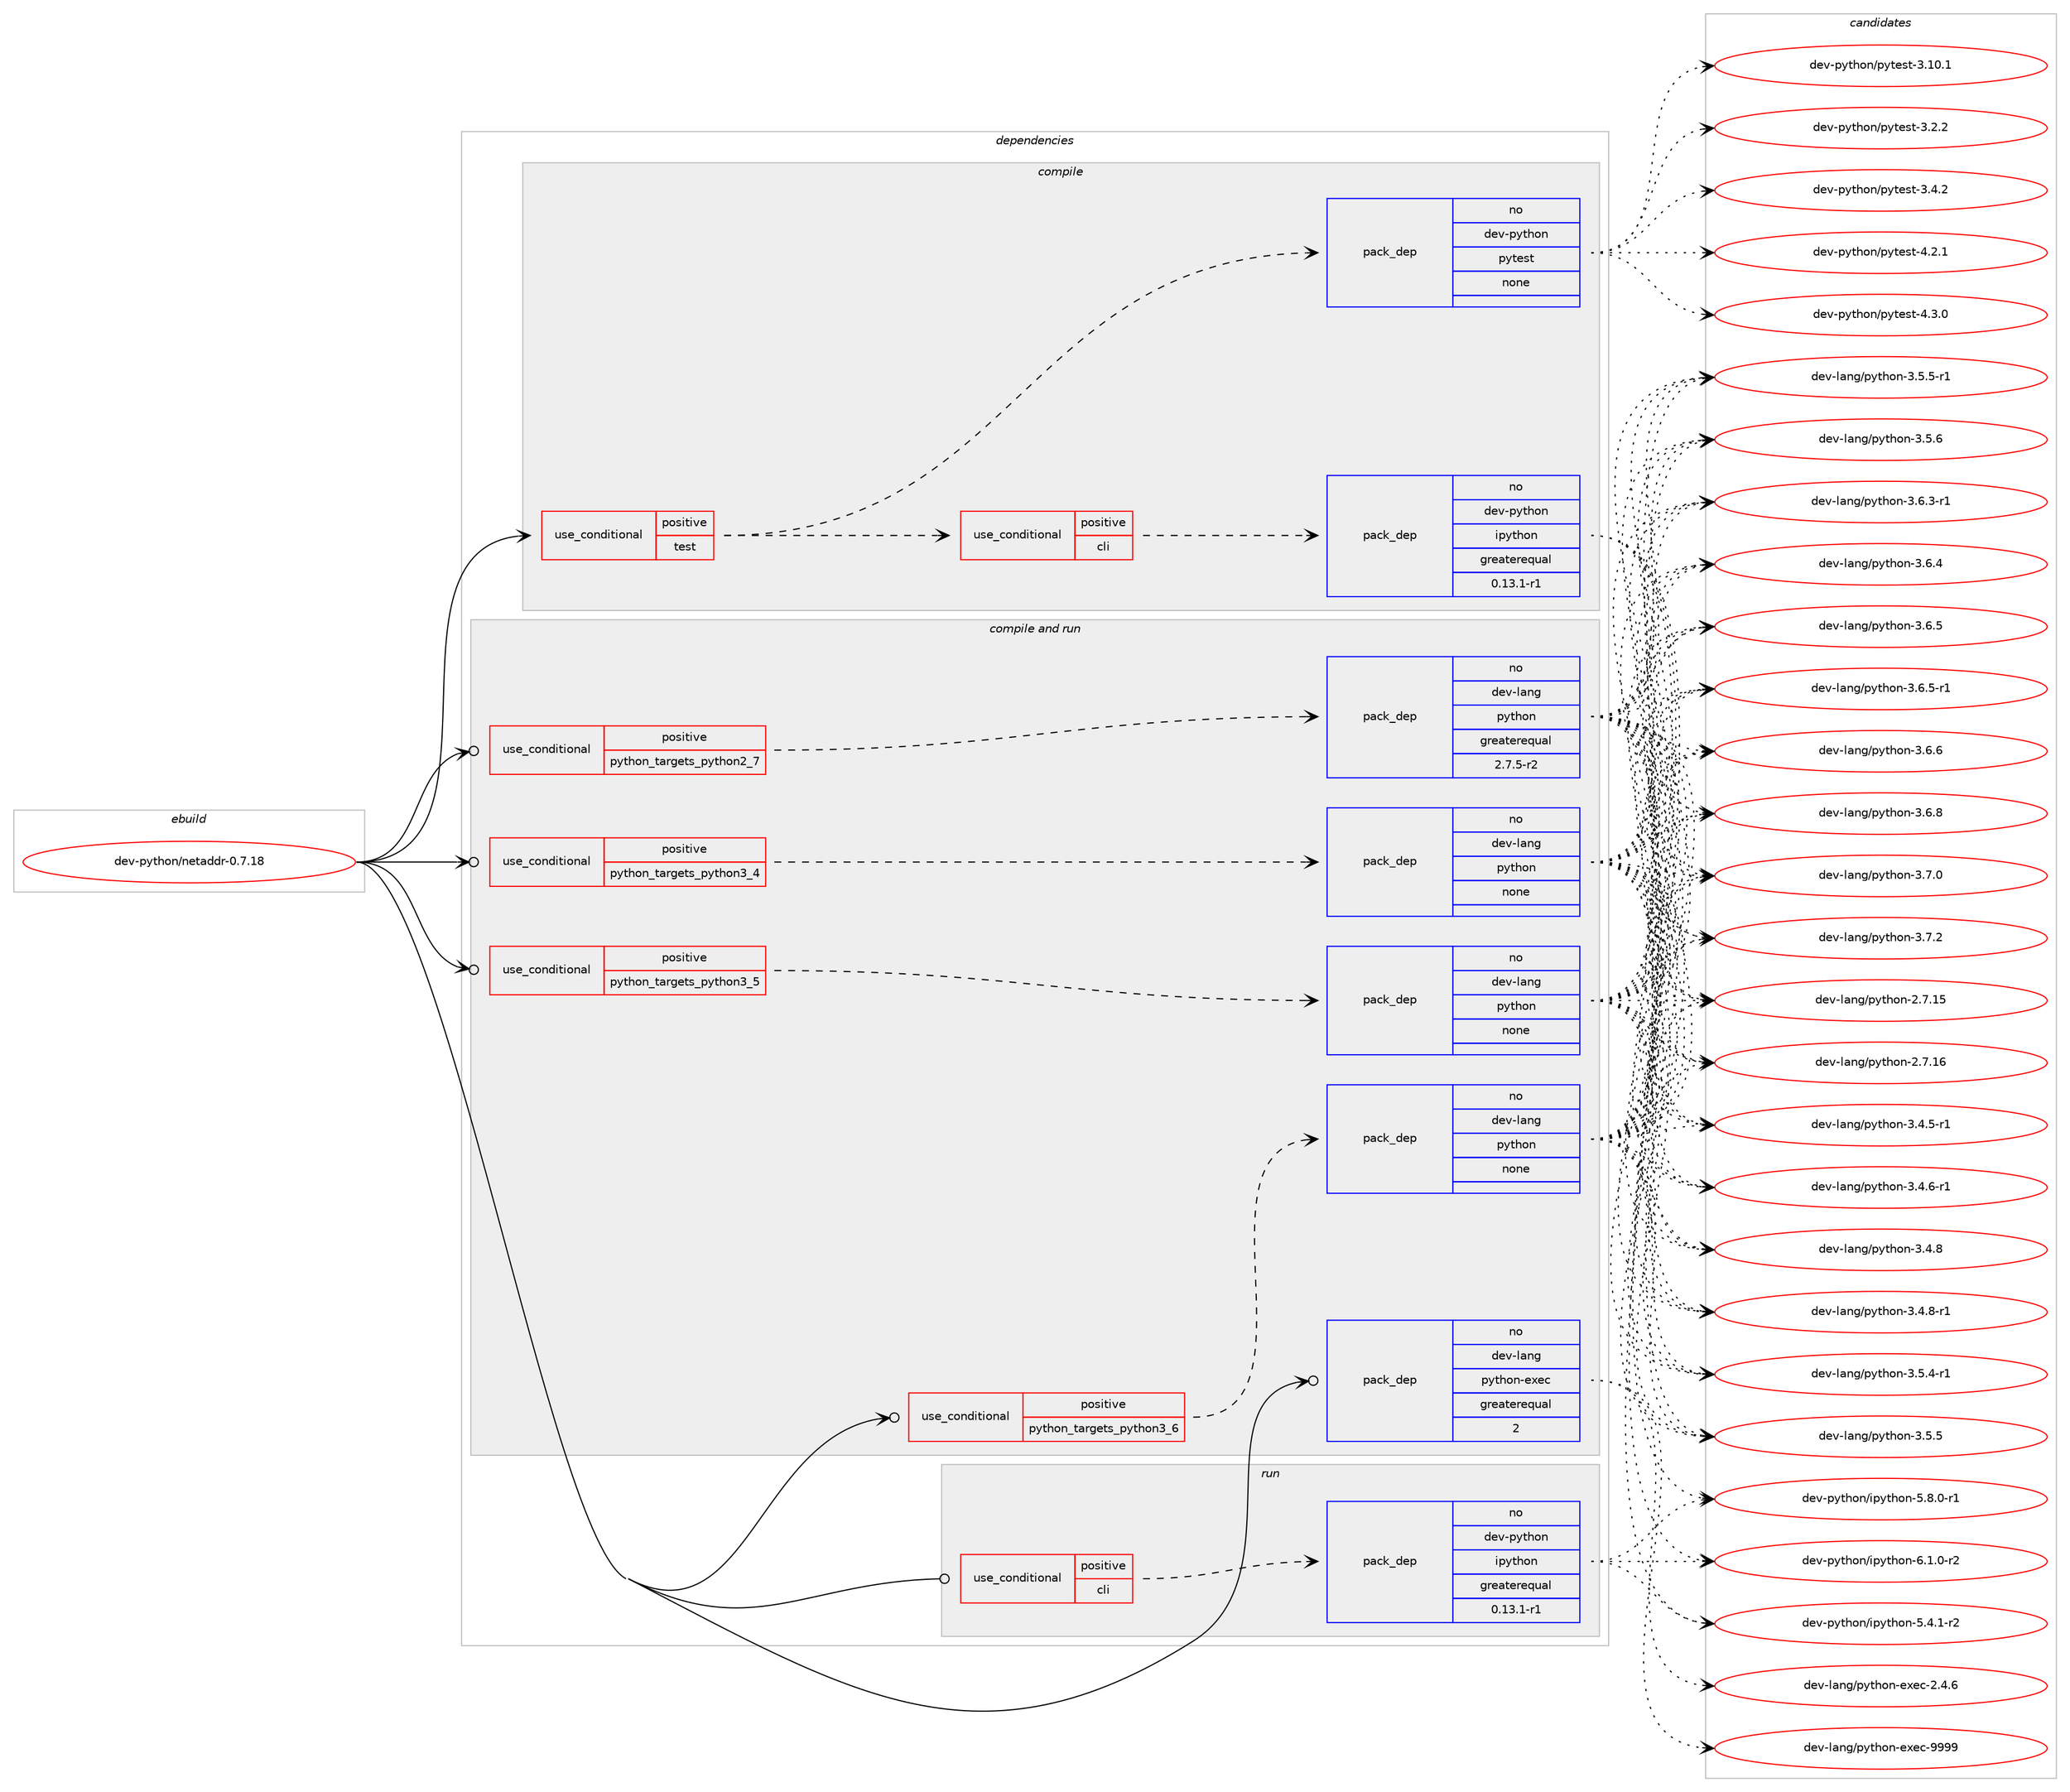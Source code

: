 digraph prolog {

# *************
# Graph options
# *************

newrank=true;
concentrate=true;
compound=true;
graph [rankdir=LR,fontname=Helvetica,fontsize=10,ranksep=1.5];#, ranksep=2.5, nodesep=0.2];
edge  [arrowhead=vee];
node  [fontname=Helvetica,fontsize=10];

# **********
# The ebuild
# **********

subgraph cluster_leftcol {
color=gray;
rank=same;
label=<<i>ebuild</i>>;
id [label="dev-python/netaddr-0.7.18", color=red, width=4, href="../dev-python/netaddr-0.7.18.svg"];
}

# ****************
# The dependencies
# ****************

subgraph cluster_midcol {
color=gray;
label=<<i>dependencies</i>>;
subgraph cluster_compile {
fillcolor="#eeeeee";
style=filled;
label=<<i>compile</i>>;
subgraph cond378019 {
dependency1420430 [label=<<TABLE BORDER="0" CELLBORDER="1" CELLSPACING="0" CELLPADDING="4"><TR><TD ROWSPAN="3" CELLPADDING="10">use_conditional</TD></TR><TR><TD>positive</TD></TR><TR><TD>test</TD></TR></TABLE>>, shape=none, color=red];
subgraph pack1019137 {
dependency1420431 [label=<<TABLE BORDER="0" CELLBORDER="1" CELLSPACING="0" CELLPADDING="4" WIDTH="220"><TR><TD ROWSPAN="6" CELLPADDING="30">pack_dep</TD></TR><TR><TD WIDTH="110">no</TD></TR><TR><TD>dev-python</TD></TR><TR><TD>pytest</TD></TR><TR><TD>none</TD></TR><TR><TD></TD></TR></TABLE>>, shape=none, color=blue];
}
dependency1420430:e -> dependency1420431:w [weight=20,style="dashed",arrowhead="vee"];
subgraph cond378020 {
dependency1420432 [label=<<TABLE BORDER="0" CELLBORDER="1" CELLSPACING="0" CELLPADDING="4"><TR><TD ROWSPAN="3" CELLPADDING="10">use_conditional</TD></TR><TR><TD>positive</TD></TR><TR><TD>cli</TD></TR></TABLE>>, shape=none, color=red];
subgraph pack1019138 {
dependency1420433 [label=<<TABLE BORDER="0" CELLBORDER="1" CELLSPACING="0" CELLPADDING="4" WIDTH="220"><TR><TD ROWSPAN="6" CELLPADDING="30">pack_dep</TD></TR><TR><TD WIDTH="110">no</TD></TR><TR><TD>dev-python</TD></TR><TR><TD>ipython</TD></TR><TR><TD>greaterequal</TD></TR><TR><TD>0.13.1-r1</TD></TR></TABLE>>, shape=none, color=blue];
}
dependency1420432:e -> dependency1420433:w [weight=20,style="dashed",arrowhead="vee"];
}
dependency1420430:e -> dependency1420432:w [weight=20,style="dashed",arrowhead="vee"];
}
id:e -> dependency1420430:w [weight=20,style="solid",arrowhead="vee"];
}
subgraph cluster_compileandrun {
fillcolor="#eeeeee";
style=filled;
label=<<i>compile and run</i>>;
subgraph cond378021 {
dependency1420434 [label=<<TABLE BORDER="0" CELLBORDER="1" CELLSPACING="0" CELLPADDING="4"><TR><TD ROWSPAN="3" CELLPADDING="10">use_conditional</TD></TR><TR><TD>positive</TD></TR><TR><TD>python_targets_python2_7</TD></TR></TABLE>>, shape=none, color=red];
subgraph pack1019139 {
dependency1420435 [label=<<TABLE BORDER="0" CELLBORDER="1" CELLSPACING="0" CELLPADDING="4" WIDTH="220"><TR><TD ROWSPAN="6" CELLPADDING="30">pack_dep</TD></TR><TR><TD WIDTH="110">no</TD></TR><TR><TD>dev-lang</TD></TR><TR><TD>python</TD></TR><TR><TD>greaterequal</TD></TR><TR><TD>2.7.5-r2</TD></TR></TABLE>>, shape=none, color=blue];
}
dependency1420434:e -> dependency1420435:w [weight=20,style="dashed",arrowhead="vee"];
}
id:e -> dependency1420434:w [weight=20,style="solid",arrowhead="odotvee"];
subgraph cond378022 {
dependency1420436 [label=<<TABLE BORDER="0" CELLBORDER="1" CELLSPACING="0" CELLPADDING="4"><TR><TD ROWSPAN="3" CELLPADDING="10">use_conditional</TD></TR><TR><TD>positive</TD></TR><TR><TD>python_targets_python3_4</TD></TR></TABLE>>, shape=none, color=red];
subgraph pack1019140 {
dependency1420437 [label=<<TABLE BORDER="0" CELLBORDER="1" CELLSPACING="0" CELLPADDING="4" WIDTH="220"><TR><TD ROWSPAN="6" CELLPADDING="30">pack_dep</TD></TR><TR><TD WIDTH="110">no</TD></TR><TR><TD>dev-lang</TD></TR><TR><TD>python</TD></TR><TR><TD>none</TD></TR><TR><TD></TD></TR></TABLE>>, shape=none, color=blue];
}
dependency1420436:e -> dependency1420437:w [weight=20,style="dashed",arrowhead="vee"];
}
id:e -> dependency1420436:w [weight=20,style="solid",arrowhead="odotvee"];
subgraph cond378023 {
dependency1420438 [label=<<TABLE BORDER="0" CELLBORDER="1" CELLSPACING="0" CELLPADDING="4"><TR><TD ROWSPAN="3" CELLPADDING="10">use_conditional</TD></TR><TR><TD>positive</TD></TR><TR><TD>python_targets_python3_5</TD></TR></TABLE>>, shape=none, color=red];
subgraph pack1019141 {
dependency1420439 [label=<<TABLE BORDER="0" CELLBORDER="1" CELLSPACING="0" CELLPADDING="4" WIDTH="220"><TR><TD ROWSPAN="6" CELLPADDING="30">pack_dep</TD></TR><TR><TD WIDTH="110">no</TD></TR><TR><TD>dev-lang</TD></TR><TR><TD>python</TD></TR><TR><TD>none</TD></TR><TR><TD></TD></TR></TABLE>>, shape=none, color=blue];
}
dependency1420438:e -> dependency1420439:w [weight=20,style="dashed",arrowhead="vee"];
}
id:e -> dependency1420438:w [weight=20,style="solid",arrowhead="odotvee"];
subgraph cond378024 {
dependency1420440 [label=<<TABLE BORDER="0" CELLBORDER="1" CELLSPACING="0" CELLPADDING="4"><TR><TD ROWSPAN="3" CELLPADDING="10">use_conditional</TD></TR><TR><TD>positive</TD></TR><TR><TD>python_targets_python3_6</TD></TR></TABLE>>, shape=none, color=red];
subgraph pack1019142 {
dependency1420441 [label=<<TABLE BORDER="0" CELLBORDER="1" CELLSPACING="0" CELLPADDING="4" WIDTH="220"><TR><TD ROWSPAN="6" CELLPADDING="30">pack_dep</TD></TR><TR><TD WIDTH="110">no</TD></TR><TR><TD>dev-lang</TD></TR><TR><TD>python</TD></TR><TR><TD>none</TD></TR><TR><TD></TD></TR></TABLE>>, shape=none, color=blue];
}
dependency1420440:e -> dependency1420441:w [weight=20,style="dashed",arrowhead="vee"];
}
id:e -> dependency1420440:w [weight=20,style="solid",arrowhead="odotvee"];
subgraph pack1019143 {
dependency1420442 [label=<<TABLE BORDER="0" CELLBORDER="1" CELLSPACING="0" CELLPADDING="4" WIDTH="220"><TR><TD ROWSPAN="6" CELLPADDING="30">pack_dep</TD></TR><TR><TD WIDTH="110">no</TD></TR><TR><TD>dev-lang</TD></TR><TR><TD>python-exec</TD></TR><TR><TD>greaterequal</TD></TR><TR><TD>2</TD></TR></TABLE>>, shape=none, color=blue];
}
id:e -> dependency1420442:w [weight=20,style="solid",arrowhead="odotvee"];
}
subgraph cluster_run {
fillcolor="#eeeeee";
style=filled;
label=<<i>run</i>>;
subgraph cond378025 {
dependency1420443 [label=<<TABLE BORDER="0" CELLBORDER="1" CELLSPACING="0" CELLPADDING="4"><TR><TD ROWSPAN="3" CELLPADDING="10">use_conditional</TD></TR><TR><TD>positive</TD></TR><TR><TD>cli</TD></TR></TABLE>>, shape=none, color=red];
subgraph pack1019144 {
dependency1420444 [label=<<TABLE BORDER="0" CELLBORDER="1" CELLSPACING="0" CELLPADDING="4" WIDTH="220"><TR><TD ROWSPAN="6" CELLPADDING="30">pack_dep</TD></TR><TR><TD WIDTH="110">no</TD></TR><TR><TD>dev-python</TD></TR><TR><TD>ipython</TD></TR><TR><TD>greaterequal</TD></TR><TR><TD>0.13.1-r1</TD></TR></TABLE>>, shape=none, color=blue];
}
dependency1420443:e -> dependency1420444:w [weight=20,style="dashed",arrowhead="vee"];
}
id:e -> dependency1420443:w [weight=20,style="solid",arrowhead="odot"];
}
}

# **************
# The candidates
# **************

subgraph cluster_choices {
rank=same;
color=gray;
label=<<i>candidates</i>>;

subgraph choice1019137 {
color=black;
nodesep=1;
choice100101118451121211161041111104711212111610111511645514649484649 [label="dev-python/pytest-3.10.1", color=red, width=4,href="../dev-python/pytest-3.10.1.svg"];
choice1001011184511212111610411111047112121116101115116455146504650 [label="dev-python/pytest-3.2.2", color=red, width=4,href="../dev-python/pytest-3.2.2.svg"];
choice1001011184511212111610411111047112121116101115116455146524650 [label="dev-python/pytest-3.4.2", color=red, width=4,href="../dev-python/pytest-3.4.2.svg"];
choice1001011184511212111610411111047112121116101115116455246504649 [label="dev-python/pytest-4.2.1", color=red, width=4,href="../dev-python/pytest-4.2.1.svg"];
choice1001011184511212111610411111047112121116101115116455246514648 [label="dev-python/pytest-4.3.0", color=red, width=4,href="../dev-python/pytest-4.3.0.svg"];
dependency1420431:e -> choice100101118451121211161041111104711212111610111511645514649484649:w [style=dotted,weight="100"];
dependency1420431:e -> choice1001011184511212111610411111047112121116101115116455146504650:w [style=dotted,weight="100"];
dependency1420431:e -> choice1001011184511212111610411111047112121116101115116455146524650:w [style=dotted,weight="100"];
dependency1420431:e -> choice1001011184511212111610411111047112121116101115116455246504649:w [style=dotted,weight="100"];
dependency1420431:e -> choice1001011184511212111610411111047112121116101115116455246514648:w [style=dotted,weight="100"];
}
subgraph choice1019138 {
color=black;
nodesep=1;
choice10010111845112121116104111110471051121211161041111104553465246494511450 [label="dev-python/ipython-5.4.1-r2", color=red, width=4,href="../dev-python/ipython-5.4.1-r2.svg"];
choice10010111845112121116104111110471051121211161041111104553465646484511449 [label="dev-python/ipython-5.8.0-r1", color=red, width=4,href="../dev-python/ipython-5.8.0-r1.svg"];
choice10010111845112121116104111110471051121211161041111104554464946484511450 [label="dev-python/ipython-6.1.0-r2", color=red, width=4,href="../dev-python/ipython-6.1.0-r2.svg"];
dependency1420433:e -> choice10010111845112121116104111110471051121211161041111104553465246494511450:w [style=dotted,weight="100"];
dependency1420433:e -> choice10010111845112121116104111110471051121211161041111104553465646484511449:w [style=dotted,weight="100"];
dependency1420433:e -> choice10010111845112121116104111110471051121211161041111104554464946484511450:w [style=dotted,weight="100"];
}
subgraph choice1019139 {
color=black;
nodesep=1;
choice10010111845108971101034711212111610411111045504655464953 [label="dev-lang/python-2.7.15", color=red, width=4,href="../dev-lang/python-2.7.15.svg"];
choice10010111845108971101034711212111610411111045504655464954 [label="dev-lang/python-2.7.16", color=red, width=4,href="../dev-lang/python-2.7.16.svg"];
choice1001011184510897110103471121211161041111104551465246534511449 [label="dev-lang/python-3.4.5-r1", color=red, width=4,href="../dev-lang/python-3.4.5-r1.svg"];
choice1001011184510897110103471121211161041111104551465246544511449 [label="dev-lang/python-3.4.6-r1", color=red, width=4,href="../dev-lang/python-3.4.6-r1.svg"];
choice100101118451089711010347112121116104111110455146524656 [label="dev-lang/python-3.4.8", color=red, width=4,href="../dev-lang/python-3.4.8.svg"];
choice1001011184510897110103471121211161041111104551465246564511449 [label="dev-lang/python-3.4.8-r1", color=red, width=4,href="../dev-lang/python-3.4.8-r1.svg"];
choice1001011184510897110103471121211161041111104551465346524511449 [label="dev-lang/python-3.5.4-r1", color=red, width=4,href="../dev-lang/python-3.5.4-r1.svg"];
choice100101118451089711010347112121116104111110455146534653 [label="dev-lang/python-3.5.5", color=red, width=4,href="../dev-lang/python-3.5.5.svg"];
choice1001011184510897110103471121211161041111104551465346534511449 [label="dev-lang/python-3.5.5-r1", color=red, width=4,href="../dev-lang/python-3.5.5-r1.svg"];
choice100101118451089711010347112121116104111110455146534654 [label="dev-lang/python-3.5.6", color=red, width=4,href="../dev-lang/python-3.5.6.svg"];
choice1001011184510897110103471121211161041111104551465446514511449 [label="dev-lang/python-3.6.3-r1", color=red, width=4,href="../dev-lang/python-3.6.3-r1.svg"];
choice100101118451089711010347112121116104111110455146544652 [label="dev-lang/python-3.6.4", color=red, width=4,href="../dev-lang/python-3.6.4.svg"];
choice100101118451089711010347112121116104111110455146544653 [label="dev-lang/python-3.6.5", color=red, width=4,href="../dev-lang/python-3.6.5.svg"];
choice1001011184510897110103471121211161041111104551465446534511449 [label="dev-lang/python-3.6.5-r1", color=red, width=4,href="../dev-lang/python-3.6.5-r1.svg"];
choice100101118451089711010347112121116104111110455146544654 [label="dev-lang/python-3.6.6", color=red, width=4,href="../dev-lang/python-3.6.6.svg"];
choice100101118451089711010347112121116104111110455146544656 [label="dev-lang/python-3.6.8", color=red, width=4,href="../dev-lang/python-3.6.8.svg"];
choice100101118451089711010347112121116104111110455146554648 [label="dev-lang/python-3.7.0", color=red, width=4,href="../dev-lang/python-3.7.0.svg"];
choice100101118451089711010347112121116104111110455146554650 [label="dev-lang/python-3.7.2", color=red, width=4,href="../dev-lang/python-3.7.2.svg"];
dependency1420435:e -> choice10010111845108971101034711212111610411111045504655464953:w [style=dotted,weight="100"];
dependency1420435:e -> choice10010111845108971101034711212111610411111045504655464954:w [style=dotted,weight="100"];
dependency1420435:e -> choice1001011184510897110103471121211161041111104551465246534511449:w [style=dotted,weight="100"];
dependency1420435:e -> choice1001011184510897110103471121211161041111104551465246544511449:w [style=dotted,weight="100"];
dependency1420435:e -> choice100101118451089711010347112121116104111110455146524656:w [style=dotted,weight="100"];
dependency1420435:e -> choice1001011184510897110103471121211161041111104551465246564511449:w [style=dotted,weight="100"];
dependency1420435:e -> choice1001011184510897110103471121211161041111104551465346524511449:w [style=dotted,weight="100"];
dependency1420435:e -> choice100101118451089711010347112121116104111110455146534653:w [style=dotted,weight="100"];
dependency1420435:e -> choice1001011184510897110103471121211161041111104551465346534511449:w [style=dotted,weight="100"];
dependency1420435:e -> choice100101118451089711010347112121116104111110455146534654:w [style=dotted,weight="100"];
dependency1420435:e -> choice1001011184510897110103471121211161041111104551465446514511449:w [style=dotted,weight="100"];
dependency1420435:e -> choice100101118451089711010347112121116104111110455146544652:w [style=dotted,weight="100"];
dependency1420435:e -> choice100101118451089711010347112121116104111110455146544653:w [style=dotted,weight="100"];
dependency1420435:e -> choice1001011184510897110103471121211161041111104551465446534511449:w [style=dotted,weight="100"];
dependency1420435:e -> choice100101118451089711010347112121116104111110455146544654:w [style=dotted,weight="100"];
dependency1420435:e -> choice100101118451089711010347112121116104111110455146544656:w [style=dotted,weight="100"];
dependency1420435:e -> choice100101118451089711010347112121116104111110455146554648:w [style=dotted,weight="100"];
dependency1420435:e -> choice100101118451089711010347112121116104111110455146554650:w [style=dotted,weight="100"];
}
subgraph choice1019140 {
color=black;
nodesep=1;
choice10010111845108971101034711212111610411111045504655464953 [label="dev-lang/python-2.7.15", color=red, width=4,href="../dev-lang/python-2.7.15.svg"];
choice10010111845108971101034711212111610411111045504655464954 [label="dev-lang/python-2.7.16", color=red, width=4,href="../dev-lang/python-2.7.16.svg"];
choice1001011184510897110103471121211161041111104551465246534511449 [label="dev-lang/python-3.4.5-r1", color=red, width=4,href="../dev-lang/python-3.4.5-r1.svg"];
choice1001011184510897110103471121211161041111104551465246544511449 [label="dev-lang/python-3.4.6-r1", color=red, width=4,href="../dev-lang/python-3.4.6-r1.svg"];
choice100101118451089711010347112121116104111110455146524656 [label="dev-lang/python-3.4.8", color=red, width=4,href="../dev-lang/python-3.4.8.svg"];
choice1001011184510897110103471121211161041111104551465246564511449 [label="dev-lang/python-3.4.8-r1", color=red, width=4,href="../dev-lang/python-3.4.8-r1.svg"];
choice1001011184510897110103471121211161041111104551465346524511449 [label="dev-lang/python-3.5.4-r1", color=red, width=4,href="../dev-lang/python-3.5.4-r1.svg"];
choice100101118451089711010347112121116104111110455146534653 [label="dev-lang/python-3.5.5", color=red, width=4,href="../dev-lang/python-3.5.5.svg"];
choice1001011184510897110103471121211161041111104551465346534511449 [label="dev-lang/python-3.5.5-r1", color=red, width=4,href="../dev-lang/python-3.5.5-r1.svg"];
choice100101118451089711010347112121116104111110455146534654 [label="dev-lang/python-3.5.6", color=red, width=4,href="../dev-lang/python-3.5.6.svg"];
choice1001011184510897110103471121211161041111104551465446514511449 [label="dev-lang/python-3.6.3-r1", color=red, width=4,href="../dev-lang/python-3.6.3-r1.svg"];
choice100101118451089711010347112121116104111110455146544652 [label="dev-lang/python-3.6.4", color=red, width=4,href="../dev-lang/python-3.6.4.svg"];
choice100101118451089711010347112121116104111110455146544653 [label="dev-lang/python-3.6.5", color=red, width=4,href="../dev-lang/python-3.6.5.svg"];
choice1001011184510897110103471121211161041111104551465446534511449 [label="dev-lang/python-3.6.5-r1", color=red, width=4,href="../dev-lang/python-3.6.5-r1.svg"];
choice100101118451089711010347112121116104111110455146544654 [label="dev-lang/python-3.6.6", color=red, width=4,href="../dev-lang/python-3.6.6.svg"];
choice100101118451089711010347112121116104111110455146544656 [label="dev-lang/python-3.6.8", color=red, width=4,href="../dev-lang/python-3.6.8.svg"];
choice100101118451089711010347112121116104111110455146554648 [label="dev-lang/python-3.7.0", color=red, width=4,href="../dev-lang/python-3.7.0.svg"];
choice100101118451089711010347112121116104111110455146554650 [label="dev-lang/python-3.7.2", color=red, width=4,href="../dev-lang/python-3.7.2.svg"];
dependency1420437:e -> choice10010111845108971101034711212111610411111045504655464953:w [style=dotted,weight="100"];
dependency1420437:e -> choice10010111845108971101034711212111610411111045504655464954:w [style=dotted,weight="100"];
dependency1420437:e -> choice1001011184510897110103471121211161041111104551465246534511449:w [style=dotted,weight="100"];
dependency1420437:e -> choice1001011184510897110103471121211161041111104551465246544511449:w [style=dotted,weight="100"];
dependency1420437:e -> choice100101118451089711010347112121116104111110455146524656:w [style=dotted,weight="100"];
dependency1420437:e -> choice1001011184510897110103471121211161041111104551465246564511449:w [style=dotted,weight="100"];
dependency1420437:e -> choice1001011184510897110103471121211161041111104551465346524511449:w [style=dotted,weight="100"];
dependency1420437:e -> choice100101118451089711010347112121116104111110455146534653:w [style=dotted,weight="100"];
dependency1420437:e -> choice1001011184510897110103471121211161041111104551465346534511449:w [style=dotted,weight="100"];
dependency1420437:e -> choice100101118451089711010347112121116104111110455146534654:w [style=dotted,weight="100"];
dependency1420437:e -> choice1001011184510897110103471121211161041111104551465446514511449:w [style=dotted,weight="100"];
dependency1420437:e -> choice100101118451089711010347112121116104111110455146544652:w [style=dotted,weight="100"];
dependency1420437:e -> choice100101118451089711010347112121116104111110455146544653:w [style=dotted,weight="100"];
dependency1420437:e -> choice1001011184510897110103471121211161041111104551465446534511449:w [style=dotted,weight="100"];
dependency1420437:e -> choice100101118451089711010347112121116104111110455146544654:w [style=dotted,weight="100"];
dependency1420437:e -> choice100101118451089711010347112121116104111110455146544656:w [style=dotted,weight="100"];
dependency1420437:e -> choice100101118451089711010347112121116104111110455146554648:w [style=dotted,weight="100"];
dependency1420437:e -> choice100101118451089711010347112121116104111110455146554650:w [style=dotted,weight="100"];
}
subgraph choice1019141 {
color=black;
nodesep=1;
choice10010111845108971101034711212111610411111045504655464953 [label="dev-lang/python-2.7.15", color=red, width=4,href="../dev-lang/python-2.7.15.svg"];
choice10010111845108971101034711212111610411111045504655464954 [label="dev-lang/python-2.7.16", color=red, width=4,href="../dev-lang/python-2.7.16.svg"];
choice1001011184510897110103471121211161041111104551465246534511449 [label="dev-lang/python-3.4.5-r1", color=red, width=4,href="../dev-lang/python-3.4.5-r1.svg"];
choice1001011184510897110103471121211161041111104551465246544511449 [label="dev-lang/python-3.4.6-r1", color=red, width=4,href="../dev-lang/python-3.4.6-r1.svg"];
choice100101118451089711010347112121116104111110455146524656 [label="dev-lang/python-3.4.8", color=red, width=4,href="../dev-lang/python-3.4.8.svg"];
choice1001011184510897110103471121211161041111104551465246564511449 [label="dev-lang/python-3.4.8-r1", color=red, width=4,href="../dev-lang/python-3.4.8-r1.svg"];
choice1001011184510897110103471121211161041111104551465346524511449 [label="dev-lang/python-3.5.4-r1", color=red, width=4,href="../dev-lang/python-3.5.4-r1.svg"];
choice100101118451089711010347112121116104111110455146534653 [label="dev-lang/python-3.5.5", color=red, width=4,href="../dev-lang/python-3.5.5.svg"];
choice1001011184510897110103471121211161041111104551465346534511449 [label="dev-lang/python-3.5.5-r1", color=red, width=4,href="../dev-lang/python-3.5.5-r1.svg"];
choice100101118451089711010347112121116104111110455146534654 [label="dev-lang/python-3.5.6", color=red, width=4,href="../dev-lang/python-3.5.6.svg"];
choice1001011184510897110103471121211161041111104551465446514511449 [label="dev-lang/python-3.6.3-r1", color=red, width=4,href="../dev-lang/python-3.6.3-r1.svg"];
choice100101118451089711010347112121116104111110455146544652 [label="dev-lang/python-3.6.4", color=red, width=4,href="../dev-lang/python-3.6.4.svg"];
choice100101118451089711010347112121116104111110455146544653 [label="dev-lang/python-3.6.5", color=red, width=4,href="../dev-lang/python-3.6.5.svg"];
choice1001011184510897110103471121211161041111104551465446534511449 [label="dev-lang/python-3.6.5-r1", color=red, width=4,href="../dev-lang/python-3.6.5-r1.svg"];
choice100101118451089711010347112121116104111110455146544654 [label="dev-lang/python-3.6.6", color=red, width=4,href="../dev-lang/python-3.6.6.svg"];
choice100101118451089711010347112121116104111110455146544656 [label="dev-lang/python-3.6.8", color=red, width=4,href="../dev-lang/python-3.6.8.svg"];
choice100101118451089711010347112121116104111110455146554648 [label="dev-lang/python-3.7.0", color=red, width=4,href="../dev-lang/python-3.7.0.svg"];
choice100101118451089711010347112121116104111110455146554650 [label="dev-lang/python-3.7.2", color=red, width=4,href="../dev-lang/python-3.7.2.svg"];
dependency1420439:e -> choice10010111845108971101034711212111610411111045504655464953:w [style=dotted,weight="100"];
dependency1420439:e -> choice10010111845108971101034711212111610411111045504655464954:w [style=dotted,weight="100"];
dependency1420439:e -> choice1001011184510897110103471121211161041111104551465246534511449:w [style=dotted,weight="100"];
dependency1420439:e -> choice1001011184510897110103471121211161041111104551465246544511449:w [style=dotted,weight="100"];
dependency1420439:e -> choice100101118451089711010347112121116104111110455146524656:w [style=dotted,weight="100"];
dependency1420439:e -> choice1001011184510897110103471121211161041111104551465246564511449:w [style=dotted,weight="100"];
dependency1420439:e -> choice1001011184510897110103471121211161041111104551465346524511449:w [style=dotted,weight="100"];
dependency1420439:e -> choice100101118451089711010347112121116104111110455146534653:w [style=dotted,weight="100"];
dependency1420439:e -> choice1001011184510897110103471121211161041111104551465346534511449:w [style=dotted,weight="100"];
dependency1420439:e -> choice100101118451089711010347112121116104111110455146534654:w [style=dotted,weight="100"];
dependency1420439:e -> choice1001011184510897110103471121211161041111104551465446514511449:w [style=dotted,weight="100"];
dependency1420439:e -> choice100101118451089711010347112121116104111110455146544652:w [style=dotted,weight="100"];
dependency1420439:e -> choice100101118451089711010347112121116104111110455146544653:w [style=dotted,weight="100"];
dependency1420439:e -> choice1001011184510897110103471121211161041111104551465446534511449:w [style=dotted,weight="100"];
dependency1420439:e -> choice100101118451089711010347112121116104111110455146544654:w [style=dotted,weight="100"];
dependency1420439:e -> choice100101118451089711010347112121116104111110455146544656:w [style=dotted,weight="100"];
dependency1420439:e -> choice100101118451089711010347112121116104111110455146554648:w [style=dotted,weight="100"];
dependency1420439:e -> choice100101118451089711010347112121116104111110455146554650:w [style=dotted,weight="100"];
}
subgraph choice1019142 {
color=black;
nodesep=1;
choice10010111845108971101034711212111610411111045504655464953 [label="dev-lang/python-2.7.15", color=red, width=4,href="../dev-lang/python-2.7.15.svg"];
choice10010111845108971101034711212111610411111045504655464954 [label="dev-lang/python-2.7.16", color=red, width=4,href="../dev-lang/python-2.7.16.svg"];
choice1001011184510897110103471121211161041111104551465246534511449 [label="dev-lang/python-3.4.5-r1", color=red, width=4,href="../dev-lang/python-3.4.5-r1.svg"];
choice1001011184510897110103471121211161041111104551465246544511449 [label="dev-lang/python-3.4.6-r1", color=red, width=4,href="../dev-lang/python-3.4.6-r1.svg"];
choice100101118451089711010347112121116104111110455146524656 [label="dev-lang/python-3.4.8", color=red, width=4,href="../dev-lang/python-3.4.8.svg"];
choice1001011184510897110103471121211161041111104551465246564511449 [label="dev-lang/python-3.4.8-r1", color=red, width=4,href="../dev-lang/python-3.4.8-r1.svg"];
choice1001011184510897110103471121211161041111104551465346524511449 [label="dev-lang/python-3.5.4-r1", color=red, width=4,href="../dev-lang/python-3.5.4-r1.svg"];
choice100101118451089711010347112121116104111110455146534653 [label="dev-lang/python-3.5.5", color=red, width=4,href="../dev-lang/python-3.5.5.svg"];
choice1001011184510897110103471121211161041111104551465346534511449 [label="dev-lang/python-3.5.5-r1", color=red, width=4,href="../dev-lang/python-3.5.5-r1.svg"];
choice100101118451089711010347112121116104111110455146534654 [label="dev-lang/python-3.5.6", color=red, width=4,href="../dev-lang/python-3.5.6.svg"];
choice1001011184510897110103471121211161041111104551465446514511449 [label="dev-lang/python-3.6.3-r1", color=red, width=4,href="../dev-lang/python-3.6.3-r1.svg"];
choice100101118451089711010347112121116104111110455146544652 [label="dev-lang/python-3.6.4", color=red, width=4,href="../dev-lang/python-3.6.4.svg"];
choice100101118451089711010347112121116104111110455146544653 [label="dev-lang/python-3.6.5", color=red, width=4,href="../dev-lang/python-3.6.5.svg"];
choice1001011184510897110103471121211161041111104551465446534511449 [label="dev-lang/python-3.6.5-r1", color=red, width=4,href="../dev-lang/python-3.6.5-r1.svg"];
choice100101118451089711010347112121116104111110455146544654 [label="dev-lang/python-3.6.6", color=red, width=4,href="../dev-lang/python-3.6.6.svg"];
choice100101118451089711010347112121116104111110455146544656 [label="dev-lang/python-3.6.8", color=red, width=4,href="../dev-lang/python-3.6.8.svg"];
choice100101118451089711010347112121116104111110455146554648 [label="dev-lang/python-3.7.0", color=red, width=4,href="../dev-lang/python-3.7.0.svg"];
choice100101118451089711010347112121116104111110455146554650 [label="dev-lang/python-3.7.2", color=red, width=4,href="../dev-lang/python-3.7.2.svg"];
dependency1420441:e -> choice10010111845108971101034711212111610411111045504655464953:w [style=dotted,weight="100"];
dependency1420441:e -> choice10010111845108971101034711212111610411111045504655464954:w [style=dotted,weight="100"];
dependency1420441:e -> choice1001011184510897110103471121211161041111104551465246534511449:w [style=dotted,weight="100"];
dependency1420441:e -> choice1001011184510897110103471121211161041111104551465246544511449:w [style=dotted,weight="100"];
dependency1420441:e -> choice100101118451089711010347112121116104111110455146524656:w [style=dotted,weight="100"];
dependency1420441:e -> choice1001011184510897110103471121211161041111104551465246564511449:w [style=dotted,weight="100"];
dependency1420441:e -> choice1001011184510897110103471121211161041111104551465346524511449:w [style=dotted,weight="100"];
dependency1420441:e -> choice100101118451089711010347112121116104111110455146534653:w [style=dotted,weight="100"];
dependency1420441:e -> choice1001011184510897110103471121211161041111104551465346534511449:w [style=dotted,weight="100"];
dependency1420441:e -> choice100101118451089711010347112121116104111110455146534654:w [style=dotted,weight="100"];
dependency1420441:e -> choice1001011184510897110103471121211161041111104551465446514511449:w [style=dotted,weight="100"];
dependency1420441:e -> choice100101118451089711010347112121116104111110455146544652:w [style=dotted,weight="100"];
dependency1420441:e -> choice100101118451089711010347112121116104111110455146544653:w [style=dotted,weight="100"];
dependency1420441:e -> choice1001011184510897110103471121211161041111104551465446534511449:w [style=dotted,weight="100"];
dependency1420441:e -> choice100101118451089711010347112121116104111110455146544654:w [style=dotted,weight="100"];
dependency1420441:e -> choice100101118451089711010347112121116104111110455146544656:w [style=dotted,weight="100"];
dependency1420441:e -> choice100101118451089711010347112121116104111110455146554648:w [style=dotted,weight="100"];
dependency1420441:e -> choice100101118451089711010347112121116104111110455146554650:w [style=dotted,weight="100"];
}
subgraph choice1019143 {
color=black;
nodesep=1;
choice1001011184510897110103471121211161041111104510112010199455046524654 [label="dev-lang/python-exec-2.4.6", color=red, width=4,href="../dev-lang/python-exec-2.4.6.svg"];
choice10010111845108971101034711212111610411111045101120101994557575757 [label="dev-lang/python-exec-9999", color=red, width=4,href="../dev-lang/python-exec-9999.svg"];
dependency1420442:e -> choice1001011184510897110103471121211161041111104510112010199455046524654:w [style=dotted,weight="100"];
dependency1420442:e -> choice10010111845108971101034711212111610411111045101120101994557575757:w [style=dotted,weight="100"];
}
subgraph choice1019144 {
color=black;
nodesep=1;
choice10010111845112121116104111110471051121211161041111104553465246494511450 [label="dev-python/ipython-5.4.1-r2", color=red, width=4,href="../dev-python/ipython-5.4.1-r2.svg"];
choice10010111845112121116104111110471051121211161041111104553465646484511449 [label="dev-python/ipython-5.8.0-r1", color=red, width=4,href="../dev-python/ipython-5.8.0-r1.svg"];
choice10010111845112121116104111110471051121211161041111104554464946484511450 [label="dev-python/ipython-6.1.0-r2", color=red, width=4,href="../dev-python/ipython-6.1.0-r2.svg"];
dependency1420444:e -> choice10010111845112121116104111110471051121211161041111104553465246494511450:w [style=dotted,weight="100"];
dependency1420444:e -> choice10010111845112121116104111110471051121211161041111104553465646484511449:w [style=dotted,weight="100"];
dependency1420444:e -> choice10010111845112121116104111110471051121211161041111104554464946484511450:w [style=dotted,weight="100"];
}
}

}
